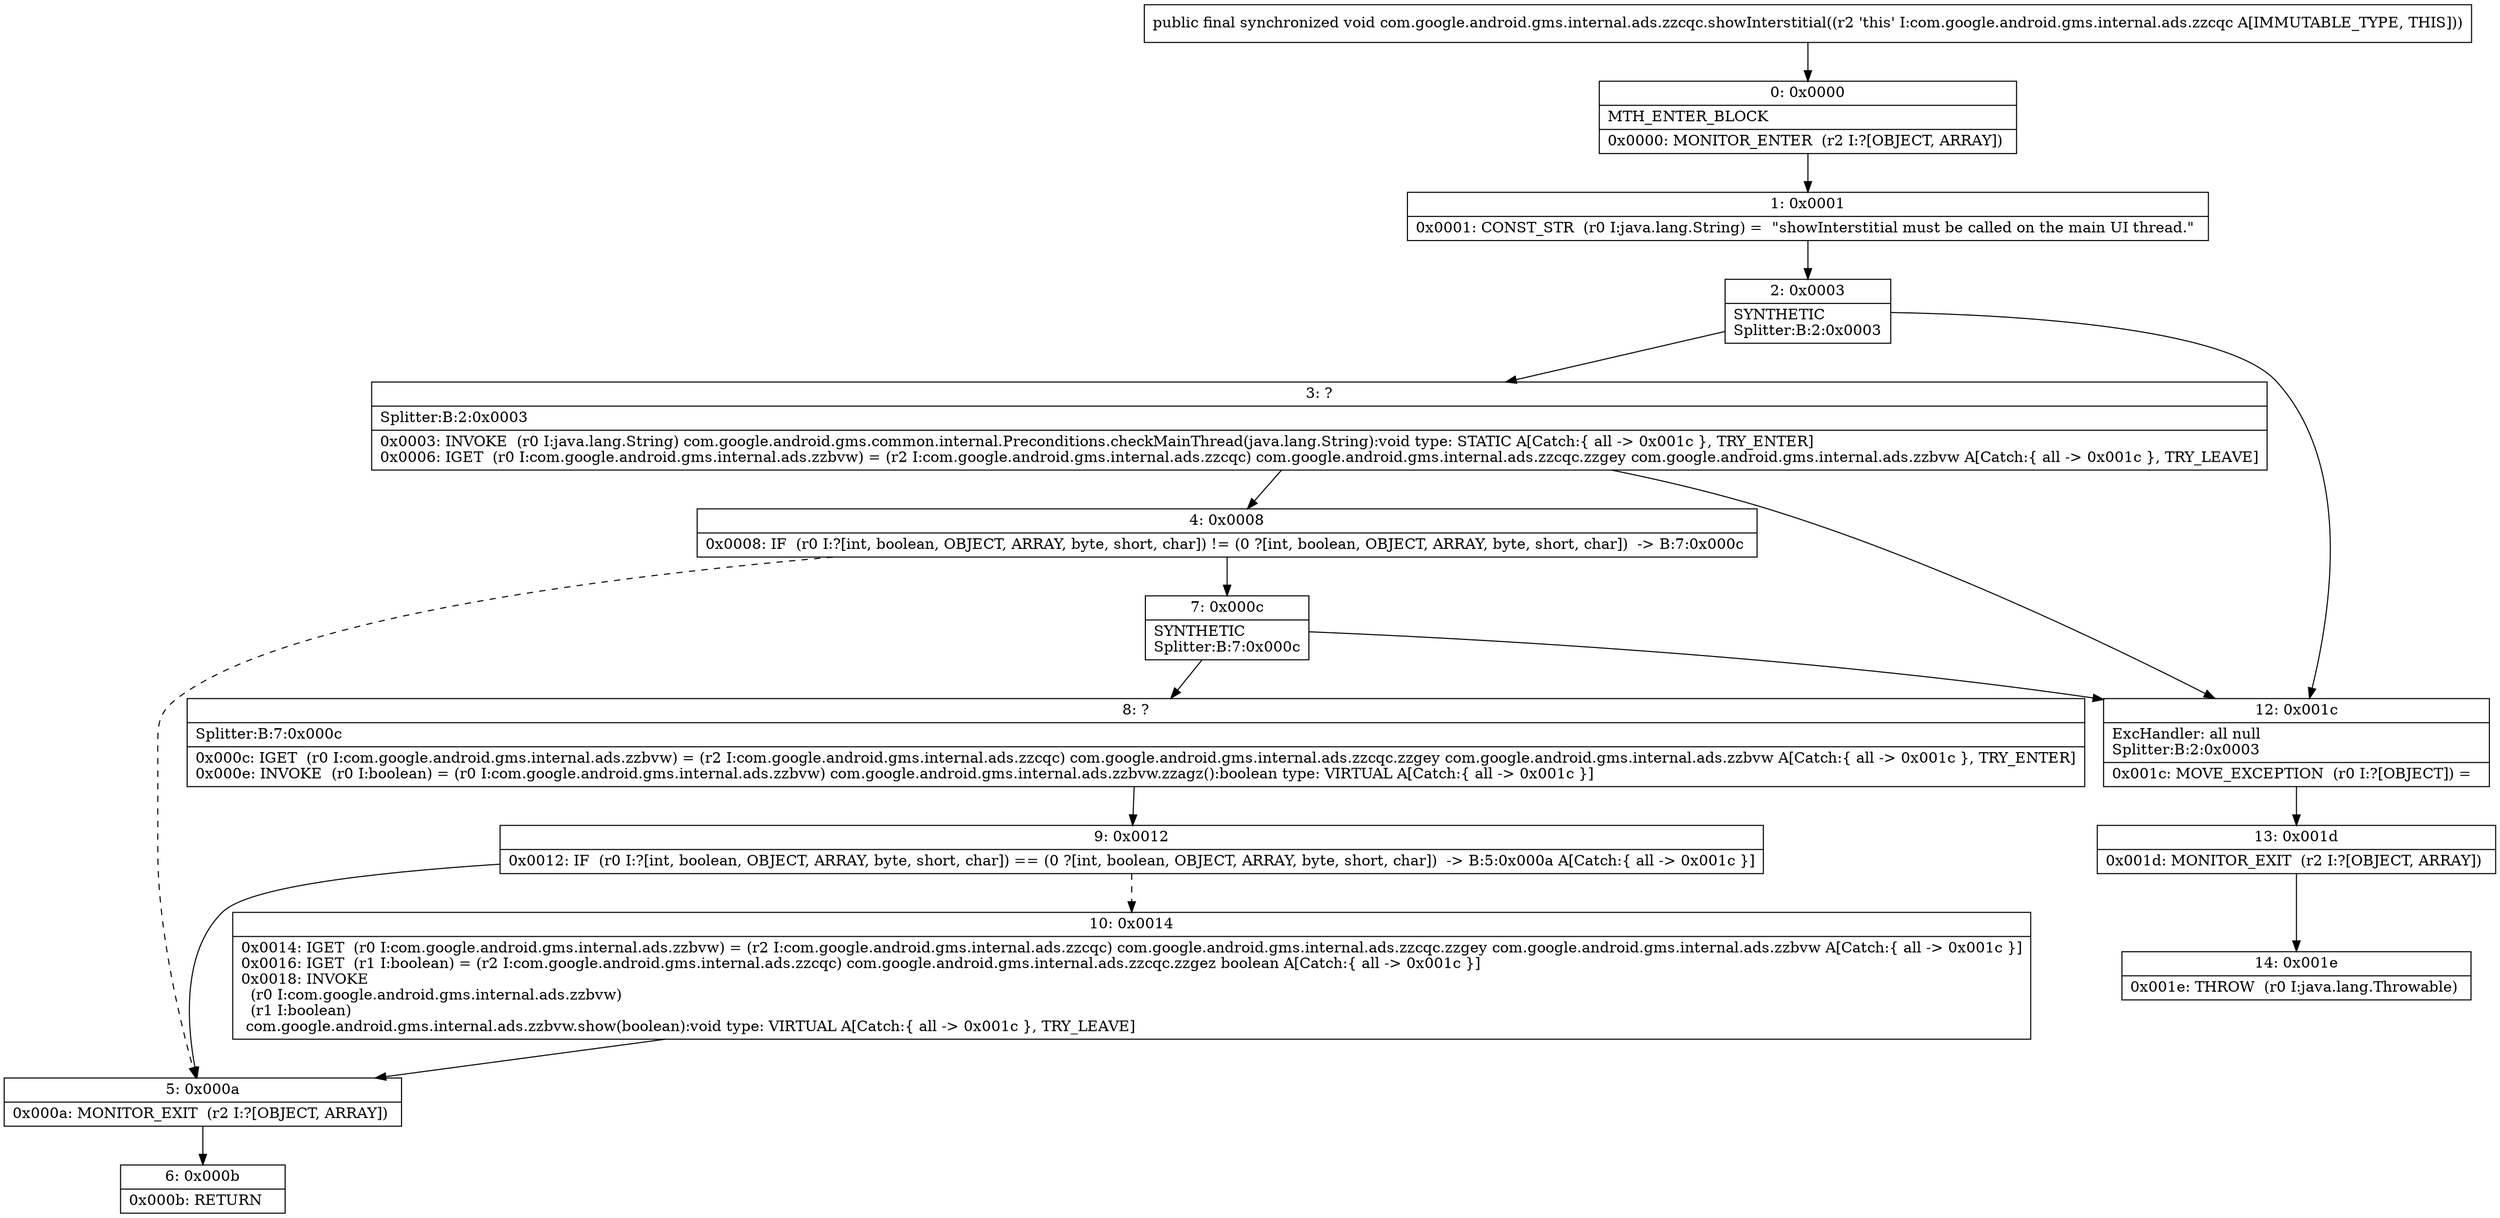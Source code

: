 digraph "CFG forcom.google.android.gms.internal.ads.zzcqc.showInterstitial()V" {
Node_0 [shape=record,label="{0\:\ 0x0000|MTH_ENTER_BLOCK\l|0x0000: MONITOR_ENTER  (r2 I:?[OBJECT, ARRAY]) \l}"];
Node_1 [shape=record,label="{1\:\ 0x0001|0x0001: CONST_STR  (r0 I:java.lang.String) =  \"showInterstitial must be called on the main UI thread.\" \l}"];
Node_2 [shape=record,label="{2\:\ 0x0003|SYNTHETIC\lSplitter:B:2:0x0003\l}"];
Node_3 [shape=record,label="{3\:\ ?|Splitter:B:2:0x0003\l|0x0003: INVOKE  (r0 I:java.lang.String) com.google.android.gms.common.internal.Preconditions.checkMainThread(java.lang.String):void type: STATIC A[Catch:\{ all \-\> 0x001c \}, TRY_ENTER]\l0x0006: IGET  (r0 I:com.google.android.gms.internal.ads.zzbvw) = (r2 I:com.google.android.gms.internal.ads.zzcqc) com.google.android.gms.internal.ads.zzcqc.zzgey com.google.android.gms.internal.ads.zzbvw A[Catch:\{ all \-\> 0x001c \}, TRY_LEAVE]\l}"];
Node_4 [shape=record,label="{4\:\ 0x0008|0x0008: IF  (r0 I:?[int, boolean, OBJECT, ARRAY, byte, short, char]) != (0 ?[int, boolean, OBJECT, ARRAY, byte, short, char])  \-\> B:7:0x000c \l}"];
Node_5 [shape=record,label="{5\:\ 0x000a|0x000a: MONITOR_EXIT  (r2 I:?[OBJECT, ARRAY]) \l}"];
Node_6 [shape=record,label="{6\:\ 0x000b|0x000b: RETURN   \l}"];
Node_7 [shape=record,label="{7\:\ 0x000c|SYNTHETIC\lSplitter:B:7:0x000c\l}"];
Node_8 [shape=record,label="{8\:\ ?|Splitter:B:7:0x000c\l|0x000c: IGET  (r0 I:com.google.android.gms.internal.ads.zzbvw) = (r2 I:com.google.android.gms.internal.ads.zzcqc) com.google.android.gms.internal.ads.zzcqc.zzgey com.google.android.gms.internal.ads.zzbvw A[Catch:\{ all \-\> 0x001c \}, TRY_ENTER]\l0x000e: INVOKE  (r0 I:boolean) = (r0 I:com.google.android.gms.internal.ads.zzbvw) com.google.android.gms.internal.ads.zzbvw.zzagz():boolean type: VIRTUAL A[Catch:\{ all \-\> 0x001c \}]\l}"];
Node_9 [shape=record,label="{9\:\ 0x0012|0x0012: IF  (r0 I:?[int, boolean, OBJECT, ARRAY, byte, short, char]) == (0 ?[int, boolean, OBJECT, ARRAY, byte, short, char])  \-\> B:5:0x000a A[Catch:\{ all \-\> 0x001c \}]\l}"];
Node_10 [shape=record,label="{10\:\ 0x0014|0x0014: IGET  (r0 I:com.google.android.gms.internal.ads.zzbvw) = (r2 I:com.google.android.gms.internal.ads.zzcqc) com.google.android.gms.internal.ads.zzcqc.zzgey com.google.android.gms.internal.ads.zzbvw A[Catch:\{ all \-\> 0x001c \}]\l0x0016: IGET  (r1 I:boolean) = (r2 I:com.google.android.gms.internal.ads.zzcqc) com.google.android.gms.internal.ads.zzcqc.zzgez boolean A[Catch:\{ all \-\> 0x001c \}]\l0x0018: INVOKE  \l  (r0 I:com.google.android.gms.internal.ads.zzbvw)\l  (r1 I:boolean)\l com.google.android.gms.internal.ads.zzbvw.show(boolean):void type: VIRTUAL A[Catch:\{ all \-\> 0x001c \}, TRY_LEAVE]\l}"];
Node_12 [shape=record,label="{12\:\ 0x001c|ExcHandler: all null\lSplitter:B:2:0x0003\l|0x001c: MOVE_EXCEPTION  (r0 I:?[OBJECT]) =  \l}"];
Node_13 [shape=record,label="{13\:\ 0x001d|0x001d: MONITOR_EXIT  (r2 I:?[OBJECT, ARRAY]) \l}"];
Node_14 [shape=record,label="{14\:\ 0x001e|0x001e: THROW  (r0 I:java.lang.Throwable) \l}"];
MethodNode[shape=record,label="{public final synchronized void com.google.android.gms.internal.ads.zzcqc.showInterstitial((r2 'this' I:com.google.android.gms.internal.ads.zzcqc A[IMMUTABLE_TYPE, THIS])) }"];
MethodNode -> Node_0;
Node_0 -> Node_1;
Node_1 -> Node_2;
Node_2 -> Node_3;
Node_2 -> Node_12;
Node_3 -> Node_4;
Node_3 -> Node_12;
Node_4 -> Node_5[style=dashed];
Node_4 -> Node_7;
Node_5 -> Node_6;
Node_7 -> Node_8;
Node_7 -> Node_12;
Node_8 -> Node_9;
Node_9 -> Node_5;
Node_9 -> Node_10[style=dashed];
Node_10 -> Node_5;
Node_12 -> Node_13;
Node_13 -> Node_14;
}

